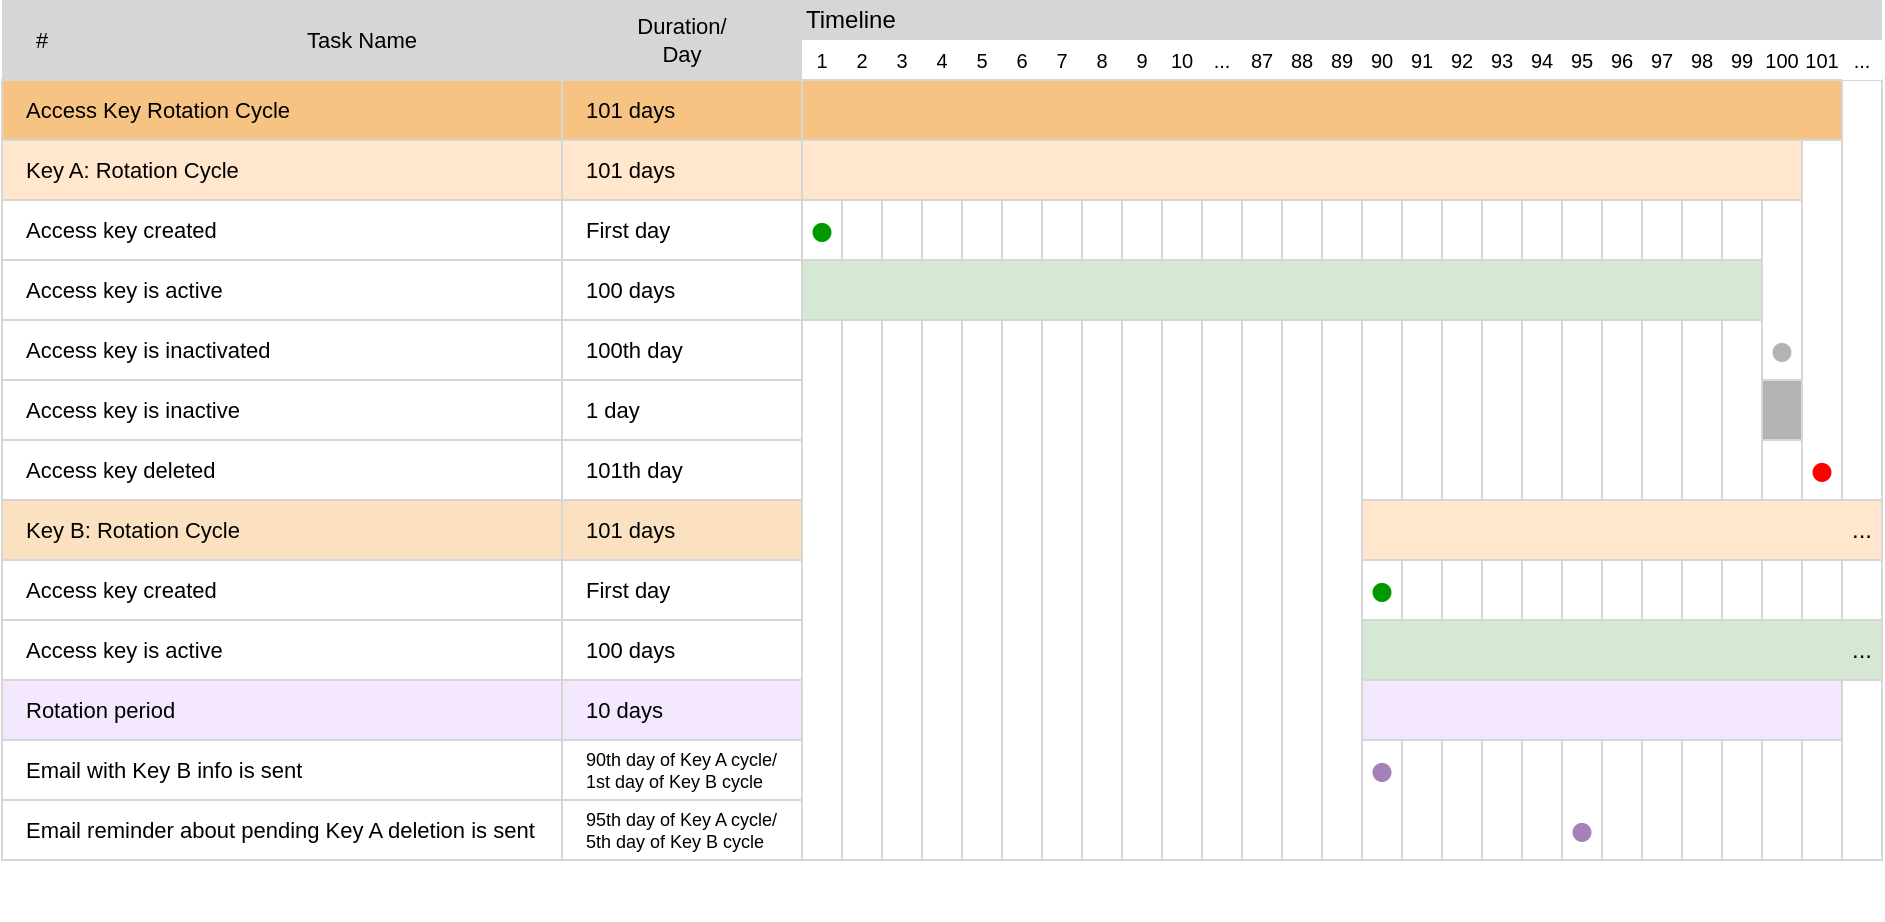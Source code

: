 <mxfile version="20.2.8" type="github">
  <diagram id="rWyBkWQSV_APgK2U7mX-" name="Page-1">
    <mxGraphModel dx="1123" dy="596" grid="1" gridSize="10" guides="1" tooltips="1" connect="0" arrows="0" fold="1" page="1" pageScale="1" pageWidth="3600" pageHeight="2400" math="0" shadow="0">
      <root>
        <mxCell id="0" />
        <mxCell id="1" parent="0" />
        <mxCell id="HTxTwTqboUQHKQJmIyJy-178" value="&lt;span style=&quot;color: rgba(0, 0, 0, 0); font-family: monospace; font-size: 0px; text-align: start;&quot;&gt;ct&lt;/span&gt;" style="rounded=0;whiteSpace=wrap;html=1;strokeColor=#D6D6D6;fillColor=#FFFFFF;container=0;" vertex="1" parent="1">
          <mxGeometry x="1340" y="90" width="20" height="390" as="geometry" />
        </mxCell>
        <mxCell id="HTxTwTqboUQHKQJmIyJy-11" value="Timeline" style="rounded=0;whiteSpace=wrap;html=1;strokeColor=none;fillColor=#D6D6D6;align=left;" vertex="1" parent="1">
          <mxGeometry x="840" y="50" width="540" height="20" as="geometry" />
        </mxCell>
        <mxCell id="HTxTwTqboUQHKQJmIyJy-1" value="&lt;span style=&quot;font-size: 11px;&quot;&gt;Access Key Rotation Cycle&lt;/span&gt;" style="rounded=0;whiteSpace=wrap;html=1;strokeColor=#D6D6D6;fillColor=#f7c382;align=left;spacingLeft=10;fontSize=11;" vertex="1" parent="1">
          <mxGeometry x="440" y="90" width="280" height="30" as="geometry" />
        </mxCell>
        <mxCell id="HTxTwTqboUQHKQJmIyJy-52" value="#" style="rounded=0;whiteSpace=wrap;html=1;strokeColor=none;fillColor=#D6D6D6;align=center;fontSize=11;" vertex="1" parent="1">
          <mxGeometry x="440" y="50" width="40" height="40" as="geometry" />
        </mxCell>
        <mxCell id="HTxTwTqboUQHKQJmIyJy-53" value="&lt;span style=&quot;font-size: 11px;&quot;&gt;Task Name&lt;/span&gt;" style="rounded=0;whiteSpace=wrap;html=1;strokeColor=none;fillColor=#D6D6D6;align=center;fontSize=11;" vertex="1" parent="1">
          <mxGeometry x="480" y="50" width="280" height="40" as="geometry" />
        </mxCell>
        <mxCell id="HTxTwTqboUQHKQJmIyJy-179" value="101" style="whiteSpace=wrap;html=1;aspect=fixed;strokeColor=none;strokeWidth=1;fillColor=#ffffff;fontColor=#000000;align=center;fontSize=10;" vertex="1" parent="1">
          <mxGeometry x="1340" y="70" width="20" height="20" as="geometry" />
        </mxCell>
        <mxCell id="HTxTwTqboUQHKQJmIyJy-145" value="" style="group;fillColor=#ffffff;align=center;fontColor=#000000;strokeColor=none;fontSize=10;" vertex="1" connectable="0" parent="1">
          <mxGeometry x="1040" y="70" width="100" height="20" as="geometry" />
        </mxCell>
        <mxCell id="HTxTwTqboUQHKQJmIyJy-146" value="..." style="whiteSpace=wrap;html=1;aspect=fixed;strokeColor=none;strokeWidth=1;fillColor=#ffffff;fontColor=#000000;align=center;fontSize=10;" vertex="1" parent="1">
          <mxGeometry x="1040" y="70" width="20" height="20" as="geometry" />
        </mxCell>
        <mxCell id="HTxTwTqboUQHKQJmIyJy-147" value="87" style="whiteSpace=wrap;html=1;aspect=fixed;strokeColor=none;strokeWidth=1;fillColor=#ffffff;fontColor=#000000;align=center;fontSize=10;" vertex="1" parent="1">
          <mxGeometry x="1060" y="70" width="20" height="20" as="geometry" />
        </mxCell>
        <mxCell id="HTxTwTqboUQHKQJmIyJy-148" value="89" style="whiteSpace=wrap;html=1;aspect=fixed;strokeColor=none;strokeWidth=1;fillColor=#ffffff;fontColor=#000000;align=center;fontSize=10;" vertex="1" parent="1">
          <mxGeometry x="1100" y="70" width="20" height="20" as="geometry" />
        </mxCell>
        <mxCell id="HTxTwTqboUQHKQJmIyJy-149" value="88" style="whiteSpace=wrap;html=1;aspect=fixed;strokeColor=none;strokeWidth=1;fillColor=#ffffff;fontColor=#000000;align=center;fontSize=10;" vertex="1" parent="1">
          <mxGeometry x="1080" y="70" width="20" height="20" as="geometry" />
        </mxCell>
        <mxCell id="HTxTwTqboUQHKQJmIyJy-150" value="90" style="whiteSpace=wrap;html=1;aspect=fixed;strokeColor=none;strokeWidth=1;fillColor=#ffffff;fontColor=#000000;align=center;fontSize=10;" vertex="1" parent="1">
          <mxGeometry x="1120" y="70" width="20" height="20" as="geometry" />
        </mxCell>
        <mxCell id="HTxTwTqboUQHKQJmIyJy-140" value="" style="rounded=0;whiteSpace=wrap;html=1;strokeColor=#D6D6D6;fillColor=#FFFFFF;container=0;" vertex="1" parent="1">
          <mxGeometry x="1080" y="90" width="20" height="390" as="geometry" />
        </mxCell>
        <mxCell id="HTxTwTqboUQHKQJmIyJy-141" value="" style="rounded=0;whiteSpace=wrap;html=1;strokeColor=#D6D6D6;fillColor=#FFFFFF;container=0;" vertex="1" parent="1">
          <mxGeometry x="1100" y="90" width="20" height="390" as="geometry" />
        </mxCell>
        <mxCell id="HTxTwTqboUQHKQJmIyJy-142" value="" style="rounded=0;whiteSpace=wrap;html=1;strokeColor=#D6D6D6;fillColor=#FFFFFF;container=0;" vertex="1" parent="1">
          <mxGeometry x="1120" y="90" width="20" height="390" as="geometry" />
        </mxCell>
        <mxCell id="HTxTwTqboUQHKQJmIyJy-143" value="" style="rounded=0;whiteSpace=wrap;html=1;strokeColor=#D6D6D6;fillColor=#FFFFFF;container=0;" vertex="1" parent="1">
          <mxGeometry x="1040" y="90" width="20" height="390" as="geometry" />
        </mxCell>
        <mxCell id="HTxTwTqboUQHKQJmIyJy-144" value="" style="rounded=0;whiteSpace=wrap;html=1;strokeColor=#D6D6D6;fillColor=#FFFFFF;container=0;" vertex="1" parent="1">
          <mxGeometry x="1060" y="90" width="20" height="390" as="geometry" />
        </mxCell>
        <mxCell id="HTxTwTqboUQHKQJmIyJy-158" value="" style="group;fillColor=#ffffff;align=center;fontColor=#000000;strokeColor=none;fontSize=10;" vertex="1" connectable="0" parent="1">
          <mxGeometry x="1140" y="70" width="100" height="20" as="geometry" />
        </mxCell>
        <mxCell id="HTxTwTqboUQHKQJmIyJy-159" value="91" style="whiteSpace=wrap;html=1;aspect=fixed;strokeColor=none;strokeWidth=1;fillColor=#ffffff;fontColor=#000000;align=center;fontSize=10;" vertex="1" parent="1">
          <mxGeometry x="1140" y="70" width="20" height="20" as="geometry" />
        </mxCell>
        <mxCell id="HTxTwTqboUQHKQJmIyJy-160" value="92" style="whiteSpace=wrap;html=1;aspect=fixed;strokeColor=none;strokeWidth=1;fillColor=#ffffff;fontColor=#000000;align=center;fontSize=10;" vertex="1" parent="1">
          <mxGeometry x="1160" y="70" width="20" height="20" as="geometry" />
        </mxCell>
        <mxCell id="HTxTwTqboUQHKQJmIyJy-161" value="94" style="whiteSpace=wrap;html=1;aspect=fixed;strokeColor=none;strokeWidth=1;fillColor=#ffffff;fontColor=#000000;align=center;fontSize=10;" vertex="1" parent="1">
          <mxGeometry x="1200" y="70" width="20" height="20" as="geometry" />
        </mxCell>
        <mxCell id="HTxTwTqboUQHKQJmIyJy-162" value="93" style="whiteSpace=wrap;html=1;aspect=fixed;strokeColor=none;strokeWidth=1;fillColor=#ffffff;fontColor=#000000;align=center;fontSize=10;" vertex="1" parent="1">
          <mxGeometry x="1180" y="70" width="20" height="20" as="geometry" />
        </mxCell>
        <mxCell id="HTxTwTqboUQHKQJmIyJy-163" value="95" style="whiteSpace=wrap;html=1;aspect=fixed;strokeColor=none;strokeWidth=1;fillColor=#ffffff;fontColor=#000000;align=center;fontSize=10;" vertex="1" parent="1">
          <mxGeometry x="1220" y="70" width="20" height="20" as="geometry" />
        </mxCell>
        <mxCell id="HTxTwTqboUQHKQJmIyJy-153" value="" style="rounded=0;whiteSpace=wrap;html=1;strokeColor=#D6D6D6;fillColor=#FFFFFF;container=0;" vertex="1" parent="1">
          <mxGeometry x="1180" y="90" width="20" height="390" as="geometry" />
        </mxCell>
        <mxCell id="HTxTwTqboUQHKQJmIyJy-154" value="" style="rounded=0;whiteSpace=wrap;html=1;strokeColor=#D6D6D6;fillColor=#FFFFFF;container=0;" vertex="1" parent="1">
          <mxGeometry x="1200" y="90" width="20" height="390" as="geometry" />
        </mxCell>
        <mxCell id="HTxTwTqboUQHKQJmIyJy-155" value="" style="rounded=0;whiteSpace=wrap;html=1;strokeColor=#D6D6D6;fillColor=#FFFFFF;container=0;" vertex="1" parent="1">
          <mxGeometry x="1220" y="90" width="20" height="390" as="geometry" />
        </mxCell>
        <mxCell id="HTxTwTqboUQHKQJmIyJy-156" value="" style="rounded=0;whiteSpace=wrap;html=1;strokeColor=#D6D6D6;fillColor=#FFFFFF;container=0;" vertex="1" parent="1">
          <mxGeometry x="1140" y="90" width="20" height="390" as="geometry" />
        </mxCell>
        <mxCell id="HTxTwTqboUQHKQJmIyJy-157" value="" style="rounded=0;whiteSpace=wrap;html=1;strokeColor=#D6D6D6;fillColor=#FFFFFF;container=0;" vertex="1" parent="1">
          <mxGeometry x="1160" y="90" width="20" height="390" as="geometry" />
        </mxCell>
        <mxCell id="HTxTwTqboUQHKQJmIyJy-172" value="" style="group;fillColor=#ffffff;align=center;fontColor=#000000;strokeColor=none;fontSize=10;" vertex="1" connectable="0" parent="1">
          <mxGeometry x="1240" y="70" width="100" height="20" as="geometry" />
        </mxCell>
        <mxCell id="HTxTwTqboUQHKQJmIyJy-173" value="96" style="whiteSpace=wrap;html=1;aspect=fixed;strokeColor=none;strokeWidth=1;fillColor=#ffffff;fontColor=#000000;align=center;fontSize=10;" vertex="1" parent="1">
          <mxGeometry x="1240" y="70" width="20" height="20" as="geometry" />
        </mxCell>
        <mxCell id="HTxTwTqboUQHKQJmIyJy-174" value="97" style="whiteSpace=wrap;html=1;aspect=fixed;strokeColor=none;strokeWidth=1;fillColor=#ffffff;fontColor=#000000;align=center;fontSize=10;" vertex="1" parent="1">
          <mxGeometry x="1260" y="70" width="20" height="20" as="geometry" />
        </mxCell>
        <mxCell id="HTxTwTqboUQHKQJmIyJy-175" value="99" style="whiteSpace=wrap;html=1;aspect=fixed;strokeColor=none;strokeWidth=1;fillColor=#ffffff;fontColor=#000000;align=center;fontSize=10;" vertex="1" parent="1">
          <mxGeometry x="1300" y="70" width="20" height="20" as="geometry" />
        </mxCell>
        <mxCell id="HTxTwTqboUQHKQJmIyJy-176" value="98" style="whiteSpace=wrap;html=1;aspect=fixed;strokeColor=none;strokeWidth=1;fillColor=#ffffff;fontColor=#000000;align=center;fontSize=10;" vertex="1" parent="1">
          <mxGeometry x="1280" y="70" width="20" height="20" as="geometry" />
        </mxCell>
        <mxCell id="HTxTwTqboUQHKQJmIyJy-177" value="100" style="whiteSpace=wrap;html=1;aspect=fixed;strokeColor=none;strokeWidth=1;fillColor=#ffffff;fontColor=#000000;align=center;fontSize=10;" vertex="1" parent="1">
          <mxGeometry x="1320" y="70" width="20" height="20" as="geometry" />
        </mxCell>
        <mxCell id="HTxTwTqboUQHKQJmIyJy-170" value="" style="rounded=0;whiteSpace=wrap;html=1;strokeColor=#D6D6D6;fillColor=#FFFFFF;container=0;" vertex="1" parent="1">
          <mxGeometry x="1240" y="90" width="20" height="390" as="geometry" />
        </mxCell>
        <mxCell id="HTxTwTqboUQHKQJmIyJy-167" value="" style="rounded=0;whiteSpace=wrap;html=1;strokeColor=#D6D6D6;fillColor=#FFFFFF;container=0;" vertex="1" parent="1">
          <mxGeometry x="1280" y="90" width="20" height="390" as="geometry" />
        </mxCell>
        <mxCell id="HTxTwTqboUQHKQJmIyJy-168" value="" style="rounded=0;whiteSpace=wrap;html=1;strokeColor=#D6D6D6;fillColor=#FFFFFF;container=0;" vertex="1" parent="1">
          <mxGeometry x="1300" y="90" width="20" height="390" as="geometry" />
        </mxCell>
        <mxCell id="HTxTwTqboUQHKQJmIyJy-169" value="&lt;span style=&quot;color: rgba(0, 0, 0, 0); font-family: monospace; font-size: 0px; text-align: start;&quot;&gt;%3CmxGraphModel%3E%3Croot%3E%3CmxCell%20id%3D%220%22%2F%3E%3CmxCell%20id%3D%221%22%20parent%3D%220%22%2F%3E%3CmxCell%20id%3D%222%22%20value%3D%22%22%20style%3D%22group%22%20vertex%3D%221%22%20connectable%3D%220%22%20parent%3D%221%22%3E%3CmxGeometry%20x%3D%221300%22%20y%3D%2270%22%20width%3D%22100%22%20height%3D%22470%22%20as%3D%22geometry%22%2F%3E%3C%2FmxCell%3E%3CmxCell%20id%3D%223%22%20value%3D%22%22%20style%3D%22group%22%20vertex%3D%221%22%20connectable%3D%220%22%20parent%3D%222%22%3E%3CmxGeometry%20y%3D%2220%22%20width%3D%22100%22%20height%3D%22450%22%20as%3D%22geometry%22%2F%3E%3C%2FmxCell%3E%3CmxCell%20id%3D%224%22%20value%3D%22%22%20style%3D%22rounded%3D0%3BwhiteSpace%3Dwrap%3Bhtml%3D1%3BstrokeColor%3D%23D6D6D6%3BfillColor%3D%23FFFFFF%3B%22%20vertex%3D%221%22%20parent%3D%223%22%3E%3CmxGeometry%20x%3D%2240%22%20width%3D%2220%22%20height%3D%22450%22%20as%3D%22geometry%22%2F%3E%3C%2FmxCell%3E%3CmxCell%20id%3D%225%22%20value%3D%22%22%20style%3D%22rounded%3D0%3BwhiteSpace%3Dwrap%3Bhtml%3D1%3BstrokeColor%3D%23D6D6D6%3BfillColor%3D%23FFFFFF%3B%22%20vertex%3D%221%22%20parent%3D%223%22%3E%3CmxGeometry%20x%3D%2260%22%20width%3D%2220%22%20height%3D%22450%22%20as%3D%22geometry%22%2F%3E%3C%2FmxCell%3E%3CmxCell%20id%3D%226%22%20value%3D%22%22%20style%3D%22rounded%3D0%3BwhiteSpace%3Dwrap%3Bhtml%3D1%3BstrokeColor%3D%23D6D6D6%3BfillColor%3D%23FFFFFF%3B%22%20vertex%3D%221%22%20parent%3D%223%22%3E%3CmxGeometry%20x%3D%2280%22%20width%3D%2220%22%20height%3D%22450%22%20as%3D%22geometry%22%2F%3E%3C%2FmxCell%3E%3CmxCell%20id%3D%227%22%20value%3D%22%22%20style%3D%22rounded%3D0%3BwhiteSpace%3Dwrap%3Bhtml%3D1%3BstrokeColor%3D%23D6D6D6%3BfillColor%3D%23FFFFFF%3B%22%20vertex%3D%221%22%20parent%3D%223%22%3E%3CmxGeometry%20width%3D%2220%22%20height%3D%22450%22%20as%3D%22geometry%22%2F%3E%3C%2FmxCell%3E%3CmxCell%20id%3D%228%22%20value%3D%22%22%20style%3D%22rounded%3D0%3BwhiteSpace%3Dwrap%3Bhtml%3D1%3BstrokeColor%3D%23D6D6D6%3BfillColor%3D%23FFFFFF%3B%22%20vertex%3D%221%22%20parent%3D%223%22%3E%3CmxGeometry%20x%3D%2220%22%20width%3D%2220%22%20height%3D%22450%22%20as%3D%22geometry%22%2F%3E%3C%2FmxCell%3E%3CmxCell%20id%3D%229%22%20value%3D%22%22%20style%3D%22group%3BfillColor%3D%23ffffff%3Balign%3Dcenter%3BfontColor%3D%23000000%3BstrokeColor%3Dnone%3B%22%20vertex%3D%221%22%20connectable%3D%220%22%20parent%3D%222%22%3E%3CmxGeometry%20width%3D%22100%22%20height%3D%2220%22%20as%3D%22geometry%22%2F%3E%3C%2FmxCell%3E%3CmxCell%20id%3D%2210%22%20value%3D%2216%22%20style%3D%22whiteSpace%3Dwrap%3Bhtml%3D1%3Baspect%3Dfixed%3BstrokeColor%3Dnone%3BstrokeWidth%3D1%3BfillColor%3D%23ffffff%3BfontColor%3D%23000000%3Balign%3Dcenter%3B%22%20vertex%3D%221%22%20parent%3D%222%22%3E%3CmxGeometry%20width%3D%2220%22%20height%3D%2220%22%20as%3D%22geometry%22%2F%3E%3C%2FmxCell%3E%3CmxCell%20id%3D%2211%22%20value%3D%2217%22%20style%3D%22whiteSpace%3Dwrap%3Bhtml%3D1%3Baspect%3Dfixed%3BstrokeColor%3Dnone%3BstrokeWidth%3D1%3BfillColor%3D%23ffffff%3BfontColor%3D%23000000%3Balign%3Dcenter%3B%22%20vertex%3D%221%22%20parent%3D%222%22%3E%3CmxGeometry%20x%3D%2220%22%20width%3D%2220%22%20height%3D%2220%22%20as%3D%22geometry%22%2F%3E%3C%2FmxCell%3E%3CmxCell%20id%3D%2212%22%20value%3D%2219%22%20style%3D%22whiteSpace%3Dwrap%3Bhtml%3D1%3Baspect%3Dfixed%3BstrokeColor%3Dnone%3BstrokeWidth%3D1%3BfillColor%3D%23ffffff%3BfontColor%3D%23000000%3Balign%3Dcenter%3B%22%20vertex%3D%221%22%20parent%3D%222%22%3E%3CmxGeometry%20x%3D%2260%22%20width%3D%2220%22%20height%3D%2220%22%20as%3D%22geometry%22%2F%3E%3C%2FmxCell%3E%3CmxCell%20id%3D%2213%22%20value%3D%2218%22%20style%3D%22whiteSpace%3Dwrap%3Bhtml%3D1%3Baspect%3Dfixed%3BstrokeColor%3Dnone%3BstrokeWidth%3D1%3BfillColor%3D%23ffffff%3BfontColor%3D%23000000%3Balign%3Dcenter%3B%22%20vertex%3D%221%22%20parent%3D%222%22%3E%3CmxGeometry%20x%3D%2240%22%20width%3D%2220%22%20height%3D%2220%22%20as%3D%22geometry%22%2F%3E%3C%2FmxCell%3E%3CmxCell%20id%3D%2214%22%20value%3D%2220%22%20style%3D%22whiteSpace%3Dwrap%3Bhtml%3D1%3Baspect%3Dfixed%3BstrokeColor%3Dnone%3BstrokeWidth%3D1%3BfillColor%3D%23ffffff%3BfontColor%3D%23000000%3Balign%3Dcenter%3B%22%20vertex%3D%221%22%20parent%3D%222%22%3E%3CmxGeometry%20x%3D%2280%22%20width%3D%2220%22%20height%3D%2220%22%20as%3D%22geometry%22%2F%3E%3C%2FmxCell%3E%3C%2Froot%3E%3C%2FmxGraphModel%3E&lt;/span&gt;" style="rounded=0;whiteSpace=wrap;html=1;strokeColor=#D6D6D6;fillColor=#FFFFFF;container=0;" vertex="1" parent="1">
          <mxGeometry x="1320" y="90" width="20" height="390" as="geometry" />
        </mxCell>
        <mxCell id="HTxTwTqboUQHKQJmIyJy-171" value="" style="rounded=0;whiteSpace=wrap;html=1;strokeColor=#D6D6D6;fillColor=#FFFFFF;container=0;" vertex="1" parent="1">
          <mxGeometry x="1260" y="90" width="20" height="390" as="geometry" />
        </mxCell>
        <mxCell id="HTxTwTqboUQHKQJmIyJy-132" value="" style="group;fillColor=#ffffff;align=center;fontColor=#000000;strokeColor=none;fontSize=10;" vertex="1" connectable="0" parent="1">
          <mxGeometry x="940" y="70" width="100" height="20" as="geometry" />
        </mxCell>
        <mxCell id="HTxTwTqboUQHKQJmIyJy-133" value="6" style="whiteSpace=wrap;html=1;aspect=fixed;strokeColor=none;strokeWidth=1;fillColor=#ffffff;fontColor=#000000;align=center;fontSize=10;" vertex="1" parent="1">
          <mxGeometry x="940" y="70" width="20" height="20" as="geometry" />
        </mxCell>
        <mxCell id="HTxTwTqboUQHKQJmIyJy-134" value="7" style="whiteSpace=wrap;html=1;aspect=fixed;strokeColor=none;strokeWidth=1;fillColor=#ffffff;fontColor=#000000;align=center;fontSize=10;" vertex="1" parent="1">
          <mxGeometry x="960" y="70" width="20" height="20" as="geometry" />
        </mxCell>
        <mxCell id="HTxTwTqboUQHKQJmIyJy-135" value="9" style="whiteSpace=wrap;html=1;aspect=fixed;strokeColor=none;strokeWidth=1;fillColor=#ffffff;fontColor=#000000;align=center;fontSize=10;" vertex="1" parent="1">
          <mxGeometry x="1000" y="70" width="20" height="20" as="geometry" />
        </mxCell>
        <mxCell id="HTxTwTqboUQHKQJmIyJy-136" value="8" style="whiteSpace=wrap;html=1;aspect=fixed;strokeColor=none;strokeWidth=1;fillColor=#ffffff;fontColor=#000000;align=center;fontSize=10;" vertex="1" parent="1">
          <mxGeometry x="980" y="70" width="20" height="20" as="geometry" />
        </mxCell>
        <mxCell id="HTxTwTqboUQHKQJmIyJy-137" value="10" style="whiteSpace=wrap;html=1;aspect=fixed;strokeColor=none;strokeWidth=1;fillColor=#ffffff;fontColor=#000000;align=center;fontSize=10;" vertex="1" parent="1">
          <mxGeometry x="1020" y="70" width="20" height="20" as="geometry" />
        </mxCell>
        <mxCell id="HTxTwTqboUQHKQJmIyJy-127" value="" style="rounded=0;whiteSpace=wrap;html=1;strokeColor=#D6D6D6;fillColor=#FFFFFF;container=0;" vertex="1" parent="1">
          <mxGeometry x="980" y="90" width="20" height="390" as="geometry" />
        </mxCell>
        <mxCell id="HTxTwTqboUQHKQJmIyJy-128" value="" style="rounded=0;whiteSpace=wrap;html=1;strokeColor=#D6D6D6;fillColor=#FFFFFF;container=0;" vertex="1" parent="1">
          <mxGeometry x="1000" y="90" width="20" height="390" as="geometry" />
        </mxCell>
        <mxCell id="HTxTwTqboUQHKQJmIyJy-129" value="" style="rounded=0;whiteSpace=wrap;html=1;strokeColor=#D6D6D6;fillColor=#FFFFFF;container=0;" vertex="1" parent="1">
          <mxGeometry x="1020" y="90" width="20" height="390" as="geometry" />
        </mxCell>
        <mxCell id="HTxTwTqboUQHKQJmIyJy-130" value="" style="rounded=0;whiteSpace=wrap;html=1;strokeColor=#D6D6D6;fillColor=#FFFFFF;container=0;" vertex="1" parent="1">
          <mxGeometry x="940" y="90" width="20" height="390" as="geometry" />
        </mxCell>
        <mxCell id="HTxTwTqboUQHKQJmIyJy-131" value="" style="rounded=0;whiteSpace=wrap;html=1;strokeColor=#D6D6D6;fillColor=#FFFFFF;container=0;" vertex="1" parent="1">
          <mxGeometry x="960" y="90" width="20" height="390" as="geometry" />
        </mxCell>
        <mxCell id="HTxTwTqboUQHKQJmIyJy-117" value="" style="group;fillColor=#ffffff;align=center;fontColor=#000000;strokeColor=none;fontSize=10;" vertex="1" connectable="0" parent="1">
          <mxGeometry x="840" y="70" width="100" height="20" as="geometry" />
        </mxCell>
        <mxCell id="HTxTwTqboUQHKQJmIyJy-120" value="4" style="whiteSpace=wrap;html=1;aspect=fixed;strokeColor=none;strokeWidth=1;fillColor=#ffffff;fontColor=#000000;align=center;fontSize=10;" vertex="1" parent="1">
          <mxGeometry x="900" y="70" width="20" height="20" as="geometry" />
        </mxCell>
        <mxCell id="HTxTwTqboUQHKQJmIyJy-121" value="3" style="whiteSpace=wrap;html=1;aspect=fixed;strokeColor=none;strokeWidth=1;fillColor=#ffffff;fontColor=#000000;align=center;fontSize=10;" vertex="1" parent="1">
          <mxGeometry x="880" y="70" width="20" height="20" as="geometry" />
        </mxCell>
        <mxCell id="HTxTwTqboUQHKQJmIyJy-122" value="5" style="whiteSpace=wrap;html=1;aspect=fixed;strokeColor=none;strokeWidth=1;fillColor=#ffffff;fontColor=#000000;align=center;fontSize=10;" vertex="1" parent="1">
          <mxGeometry x="920" y="70" width="20" height="20" as="geometry" />
        </mxCell>
        <mxCell id="HTxTwTqboUQHKQJmIyJy-115" value="" style="rounded=0;whiteSpace=wrap;html=1;strokeColor=#D6D6D6;fillColor=#FFFFFF;container=0;" vertex="1" parent="1">
          <mxGeometry x="840" y="90" width="20" height="390" as="geometry" />
        </mxCell>
        <mxCell id="HTxTwTqboUQHKQJmIyJy-112" value="" style="rounded=0;whiteSpace=wrap;html=1;strokeColor=#D6D6D6;fillColor=#FFFFFF;container=0;" vertex="1" parent="1">
          <mxGeometry x="880" y="90" width="20" height="390" as="geometry" />
        </mxCell>
        <mxCell id="HTxTwTqboUQHKQJmIyJy-113" value="" style="rounded=0;whiteSpace=wrap;html=1;strokeColor=#D6D6D6;fillColor=#FFFFFF;container=0;" vertex="1" parent="1">
          <mxGeometry x="900" y="90" width="20" height="390" as="geometry" />
        </mxCell>
        <mxCell id="HTxTwTqboUQHKQJmIyJy-114" value="" style="rounded=0;whiteSpace=wrap;html=1;strokeColor=#D6D6D6;fillColor=#FFFFFF;container=0;" vertex="1" parent="1">
          <mxGeometry x="920" y="90" width="20" height="390" as="geometry" />
        </mxCell>
        <mxCell id="HTxTwTqboUQHKQJmIyJy-116" value="" style="rounded=0;whiteSpace=wrap;html=1;strokeColor=#D6D6D6;fillColor=#FFFFFF;container=0;" vertex="1" parent="1">
          <mxGeometry x="860" y="90" width="20" height="390" as="geometry" />
        </mxCell>
        <mxCell id="HTxTwTqboUQHKQJmIyJy-180" value="" style="rounded=0;whiteSpace=wrap;html=1;fontFamily=Helvetica;fontSize=12;fontColor=#000000;align=left;strokeColor=#D6D6D6;fillColor=#f7c382;container=0;" vertex="1" parent="1">
          <mxGeometry x="840" y="90" width="520" height="30" as="geometry" />
        </mxCell>
        <mxCell id="HTxTwTqboUQHKQJmIyJy-182" value="" style="rounded=0;whiteSpace=wrap;html=1;fontFamily=Helvetica;fontSize=12;fontColor=#000000;align=left;strokeColor=#D6D6D6;fillColor=#D5E8D4;container=0;" vertex="1" parent="1">
          <mxGeometry x="840" y="180" width="480" height="30" as="geometry" />
        </mxCell>
        <mxCell id="HTxTwTqboUQHKQJmIyJy-183" value="" style="rounded=0;whiteSpace=wrap;html=1;fontFamily=Helvetica;fontSize=12;fontColor=#000000;align=left;strokeColor=#D6D6D6;fillColor=#B3B3B3;container=0;" vertex="1" parent="1">
          <mxGeometry x="1320" y="240" width="20" height="30" as="geometry" />
        </mxCell>
        <mxCell id="HTxTwTqboUQHKQJmIyJy-184" value="" style="rounded=0;whiteSpace=wrap;html=1;fontFamily=Helvetica;fontSize=12;fontColor=#000000;align=left;strokeColor=#D6D6D6;fillColor=#FFE6CC;container=0;" vertex="1" parent="1">
          <mxGeometry x="840" y="120" width="500" height="30" as="geometry" />
        </mxCell>
        <mxCell id="HTxTwTqboUQHKQJmIyJy-186" value="&lt;span style=&quot;color: rgba(0, 0, 0, 0); font-family: monospace; font-size: 0px; text-align: start;&quot;&gt;ct&lt;/span&gt;" style="rounded=0;whiteSpace=wrap;html=1;strokeColor=#D6D6D6;fillColor=#FFFFFF;container=0;" vertex="1" parent="1">
          <mxGeometry x="1360" y="90" width="20" height="390" as="geometry" />
        </mxCell>
        <mxCell id="HTxTwTqboUQHKQJmIyJy-187" value="..." style="whiteSpace=wrap;html=1;aspect=fixed;strokeColor=none;strokeWidth=1;fillColor=#ffffff;fontColor=#000000;align=center;fontSize=10;" vertex="1" parent="1">
          <mxGeometry x="1360" y="70" width="20" height="20" as="geometry" />
        </mxCell>
        <mxCell id="HTxTwTqboUQHKQJmIyJy-188" value="&lt;font style=&quot;font-size: 35px;&quot;&gt;•&lt;/font&gt;" style="rounded=0;whiteSpace=wrap;html=1;fontFamily=Helvetica;fontSize=12;fontColor=#FF0000;align=center;strokeColor=none;fillColor=none;container=0;" vertex="1" parent="1">
          <mxGeometry x="1340" y="270" width="20" height="30" as="geometry" />
        </mxCell>
        <mxCell id="HTxTwTqboUQHKQJmIyJy-209" value="&lt;font style=&quot;font-size: 35px;&quot;&gt;•&lt;/font&gt;" style="rounded=0;whiteSpace=wrap;html=1;fontFamily=Helvetica;fontSize=12;fontColor=#009900;align=center;strokeColor=none;fillColor=none;container=0;" vertex="1" parent="1">
          <mxGeometry x="1120" y="330" width="20" height="30" as="geometry" />
        </mxCell>
        <mxCell id="HTxTwTqboUQHKQJmIyJy-210" value="" style="rounded=0;whiteSpace=wrap;html=1;fontFamily=Helvetica;fontSize=12;fontColor=#000000;align=left;strokeColor=#D6D6D6;fillColor=#FFE6CC;container=0;" vertex="1" parent="1">
          <mxGeometry x="1120" y="300" width="260" height="30" as="geometry" />
        </mxCell>
        <mxCell id="HTxTwTqboUQHKQJmIyJy-216" value="&lt;font style=&quot;font-size: 35px;&quot;&gt;•&lt;/font&gt;" style="rounded=0;whiteSpace=wrap;html=1;fontFamily=Helvetica;fontSize=12;fontColor=#B3B3B3;align=center;strokeColor=none;fillColor=none;container=0;" vertex="1" parent="1">
          <mxGeometry x="1320" y="210" width="20" height="30" as="geometry" />
        </mxCell>
        <mxCell id="HTxTwTqboUQHKQJmIyJy-217" value="" style="rounded=0;whiteSpace=wrap;html=1;fontFamily=Helvetica;fontSize=12;fontColor=#000000;align=left;strokeColor=#D6D6D6;fillColor=#D5E8D4;container=0;" vertex="1" parent="1">
          <mxGeometry x="1120" y="360" width="260" height="30" as="geometry" />
        </mxCell>
        <mxCell id="HTxTwTqboUQHKQJmIyJy-218" value="..." style="rounded=0;whiteSpace=wrap;html=1;fontFamily=Helvetica;fontSize=12;fontColor=#000000;align=center;strokeColor=none;fillColor=none;container=0;" vertex="1" parent="1">
          <mxGeometry x="1360" y="300" width="20" height="30" as="geometry" />
        </mxCell>
        <mxCell id="HTxTwTqboUQHKQJmIyJy-219" value="..." style="rounded=0;whiteSpace=wrap;html=1;fontFamily=Helvetica;fontSize=12;fontColor=#000000;align=center;strokeColor=none;fillColor=none;container=0;" vertex="1" parent="1">
          <mxGeometry x="1360" y="360" width="20" height="30" as="geometry" />
        </mxCell>
        <mxCell id="HTxTwTqboUQHKQJmIyJy-220" value="" style="rounded=0;whiteSpace=wrap;html=1;fontFamily=Helvetica;fontSize=12;fontColor=#000000;align=left;strokeColor=#D6D6D6;fillColor=#F4E8FF;container=0;" vertex="1" parent="1">
          <mxGeometry x="1120" y="390" width="240" height="30" as="geometry" />
        </mxCell>
        <mxCell id="HTxTwTqboUQHKQJmIyJy-221" value="" style="group" vertex="1" connectable="0" parent="1">
          <mxGeometry x="440" y="120" width="400" height="390" as="geometry" />
        </mxCell>
        <mxCell id="HTxTwTqboUQHKQJmIyJy-2" value="Key A: Rotation Cycle" style="rounded=0;whiteSpace=wrap;html=1;strokeColor=#D6D6D6;fillColor=#FFE6CC;align=left;spacingLeft=10;fontSize=11;" vertex="1" parent="HTxTwTqboUQHKQJmIyJy-221">
          <mxGeometry width="320" height="30" as="geometry" />
        </mxCell>
        <mxCell id="HTxTwTqboUQHKQJmIyJy-3" value="&lt;span style=&quot;font-size: 11px;&quot;&gt;Access key created&lt;/span&gt;" style="rounded=0;whiteSpace=wrap;html=1;strokeColor=#D6D6D6;fillColor=#FFFFFF;align=left;spacingLeft=10;fontSize=11;" vertex="1" parent="HTxTwTqboUQHKQJmIyJy-221">
          <mxGeometry y="30" width="320" height="30" as="geometry" />
        </mxCell>
        <mxCell id="HTxTwTqboUQHKQJmIyJy-4" value="Access key is inactive" style="rounded=0;whiteSpace=wrap;html=1;strokeColor=#D6D6D6;fillColor=#FFFFFF;align=left;spacingLeft=10;fontSize=11;" vertex="1" parent="HTxTwTqboUQHKQJmIyJy-221">
          <mxGeometry y="120" width="320" height="30" as="geometry" />
        </mxCell>
        <mxCell id="HTxTwTqboUQHKQJmIyJy-7" value="&lt;span style=&quot;font-size: 11px;&quot;&gt;Key B: Rotation Cycle&lt;/span&gt;" style="rounded=0;whiteSpace=wrap;html=1;strokeColor=#D6D6D6;fillColor=#FBE1C0;align=left;spacingLeft=10;fontSize=11;" vertex="1" parent="HTxTwTqboUQHKQJmIyJy-221">
          <mxGeometry y="180" width="320" height="30" as="geometry" />
        </mxCell>
        <mxCell id="HTxTwTqboUQHKQJmIyJy-8" value="&lt;span style=&quot;font-size: 11px;&quot;&gt;Access key created&lt;/span&gt;" style="rounded=0;whiteSpace=wrap;html=1;strokeColor=#D6D6D6;fillColor=#FFFFFF;align=left;spacingLeft=10;fontSize=11;" vertex="1" parent="HTxTwTqboUQHKQJmIyJy-221">
          <mxGeometry y="210" width="320" height="30" as="geometry" />
        </mxCell>
        <mxCell id="HTxTwTqboUQHKQJmIyJy-9" value="&lt;span style=&quot;font-size: 11px;&quot;&gt;Access key is active&lt;/span&gt;" style="rounded=0;whiteSpace=wrap;html=1;strokeColor=#D6D6D6;fillColor=#FFFFFF;align=left;spacingLeft=10;fontSize=11;" vertex="1" parent="HTxTwTqboUQHKQJmIyJy-221">
          <mxGeometry y="240" width="320" height="30" as="geometry" />
        </mxCell>
        <mxCell id="HTxTwTqboUQHKQJmIyJy-10" value="&lt;span style=&quot;font-size: 11px;&quot;&gt;Rotation period&lt;/span&gt;" style="rounded=0;whiteSpace=wrap;html=1;strokeColor=#D6D6D6;fillColor=#F4E8FF;align=left;spacingLeft=10;fontSize=11;" vertex="1" parent="HTxTwTqboUQHKQJmIyJy-221">
          <mxGeometry y="270" width="320" height="30" as="geometry" />
        </mxCell>
        <mxCell id="HTxTwTqboUQHKQJmIyJy-12" value="&lt;span style=&quot;font-size: 11px;&quot;&gt;Email with Key B info is sent&lt;/span&gt;" style="rounded=0;whiteSpace=wrap;html=1;strokeColor=#D6D6D6;fillColor=#FFFFFF;align=left;spacingLeft=10;fontSize=11;" vertex="1" parent="HTxTwTqboUQHKQJmIyJy-221">
          <mxGeometry y="300" width="320" height="30" as="geometry" />
        </mxCell>
        <mxCell id="HTxTwTqboUQHKQJmIyJy-13" value="&lt;span style=&quot;font-size: 11px;&quot;&gt;Email reminder about pending Key A deletion is sent&lt;/span&gt;" style="rounded=0;whiteSpace=wrap;html=1;strokeColor=#D6D6D6;fillColor=#FFFFFF;align=left;spacingLeft=10;fontSize=11;" vertex="1" parent="HTxTwTqboUQHKQJmIyJy-221">
          <mxGeometry y="330" width="320" height="30" as="geometry" />
        </mxCell>
        <mxCell id="HTxTwTqboUQHKQJmIyJy-48" value="Access key is active" style="rounded=0;whiteSpace=wrap;html=1;strokeColor=#D6D6D6;fillColor=#FFFFFF;align=left;spacingLeft=10;fontSize=11;" vertex="1" parent="HTxTwTqboUQHKQJmIyJy-221">
          <mxGeometry y="60" width="320" height="30" as="geometry" />
        </mxCell>
        <mxCell id="HTxTwTqboUQHKQJmIyJy-50" value="&lt;span style=&quot;font-size: 11px;&quot;&gt;Access key deleted&lt;/span&gt;" style="rounded=0;whiteSpace=wrap;html=1;strokeColor=#D6D6D6;fillColor=#FFFFFF;align=left;spacingLeft=10;fontSize=11;" vertex="1" parent="HTxTwTqboUQHKQJmIyJy-221">
          <mxGeometry y="150" width="320" height="30" as="geometry" />
        </mxCell>
        <mxCell id="HTxTwTqboUQHKQJmIyJy-212" value="Access key is inactivated" style="rounded=0;whiteSpace=wrap;html=1;strokeColor=#D6D6D6;fillColor=#FFFFFF;align=left;spacingLeft=10;fontSize=11;" vertex="1" parent="HTxTwTqboUQHKQJmIyJy-221">
          <mxGeometry y="90" width="320" height="30" as="geometry" />
        </mxCell>
        <mxCell id="HTxTwTqboUQHKQJmIyJy-227" value="" style="group" vertex="1" connectable="0" parent="HTxTwTqboUQHKQJmIyJy-221">
          <mxGeometry x="280" y="-70" width="120" height="430" as="geometry" />
        </mxCell>
        <mxCell id="HTxTwTqboUQHKQJmIyJy-40" value="101 days" style="rounded=0;whiteSpace=wrap;html=1;strokeColor=#D6D6D6;fillColor=#FFE6CC;align=left;spacingLeft=10;spacingRight=8;fontSize=11;" vertex="1" parent="HTxTwTqboUQHKQJmIyJy-227">
          <mxGeometry y="70" width="120" height="30" as="geometry" />
        </mxCell>
        <mxCell id="HTxTwTqboUQHKQJmIyJy-41" value="First day" style="rounded=0;whiteSpace=wrap;html=1;strokeColor=#D6D6D6;fillColor=#FFFFFF;align=left;spacingLeft=10;spacingRight=8;fontSize=11;" vertex="1" parent="HTxTwTqboUQHKQJmIyJy-227">
          <mxGeometry y="100" width="120" height="30" as="geometry" />
        </mxCell>
        <mxCell id="HTxTwTqboUQHKQJmIyJy-54" value="Duration/&lt;br style=&quot;font-size: 11px;&quot;&gt;Day" style="rounded=0;whiteSpace=wrap;html=1;strokeColor=none;fillColor=#D6D6D6;align=center;fontSize=11;" vertex="1" parent="HTxTwTqboUQHKQJmIyJy-227">
          <mxGeometry width="120" height="40" as="geometry" />
        </mxCell>
        <mxCell id="HTxTwTqboUQHKQJmIyJy-59" value="100 days" style="rounded=0;whiteSpace=wrap;html=1;strokeColor=#D6D6D6;fillColor=#FFFFFF;align=left;spacingLeft=10;spacingRight=8;fontSize=11;" vertex="1" parent="HTxTwTqboUQHKQJmIyJy-227">
          <mxGeometry y="130" width="120" height="30" as="geometry" />
        </mxCell>
        <mxCell id="HTxTwTqboUQHKQJmIyJy-62" value="1 day" style="rounded=0;whiteSpace=wrap;html=1;strokeColor=#D6D6D6;fillColor=#FFFFFF;align=left;spacingLeft=10;spacingRight=8;fontSize=11;" vertex="1" parent="HTxTwTqboUQHKQJmIyJy-227">
          <mxGeometry y="190" width="120" height="30" as="geometry" />
        </mxCell>
        <mxCell id="HTxTwTqboUQHKQJmIyJy-63" value="101th day" style="rounded=0;whiteSpace=wrap;html=1;strokeColor=#D6D6D6;fillColor=#FFFFFF;align=left;spacingLeft=10;spacingRight=8;fontSize=11;" vertex="1" parent="HTxTwTqboUQHKQJmIyJy-227">
          <mxGeometry y="220" width="120" height="30" as="geometry" />
        </mxCell>
        <mxCell id="HTxTwTqboUQHKQJmIyJy-72" value="First day" style="rounded=0;whiteSpace=wrap;html=1;strokeColor=#D6D6D6;fillColor=#FFFFFF;align=left;spacingLeft=10;spacingRight=8;fontSize=11;" vertex="1" parent="HTxTwTqboUQHKQJmIyJy-227">
          <mxGeometry y="280" width="120" height="30" as="geometry" />
        </mxCell>
        <mxCell id="HTxTwTqboUQHKQJmIyJy-75" value="100 days" style="rounded=0;whiteSpace=wrap;html=1;strokeColor=#D6D6D6;fillColor=#FFFFFF;align=left;spacingLeft=10;spacingRight=8;fontSize=11;" vertex="1" parent="HTxTwTqboUQHKQJmIyJy-227">
          <mxGeometry y="310" width="120" height="30" as="geometry" />
        </mxCell>
        <mxCell id="HTxTwTqboUQHKQJmIyJy-77" value="10 days" style="rounded=0;whiteSpace=wrap;html=1;strokeColor=#D6D6D6;fillColor=#F4E8FF;align=left;spacingLeft=10;spacingRight=8;fontSize=11;" vertex="1" parent="HTxTwTqboUQHKQJmIyJy-227">
          <mxGeometry y="340" width="120" height="30" as="geometry" />
        </mxCell>
        <mxCell id="HTxTwTqboUQHKQJmIyJy-81" value="90th day of Key A cycle/&lt;br style=&quot;font-size: 9px;&quot;&gt;1st day of Key B cycle" style="rounded=0;whiteSpace=wrap;html=1;strokeColor=#D6D6D6;fillColor=#FFFFFF;align=left;spacingLeft=10;spacingRight=8;fontSize=9;" vertex="1" parent="HTxTwTqboUQHKQJmIyJy-227">
          <mxGeometry y="370" width="120" height="30" as="geometry" />
        </mxCell>
        <mxCell id="HTxTwTqboUQHKQJmIyJy-84" value="95th day of Key A cycle/ 5th day of Key B cycle" style="rounded=0;whiteSpace=wrap;html=1;strokeColor=#D6D6D6;fillColor=#FFFFFF;align=left;spacingLeft=10;spacingRight=8;fontSize=9;" vertex="1" parent="HTxTwTqboUQHKQJmIyJy-227">
          <mxGeometry y="400" width="120" height="30" as="geometry" />
        </mxCell>
        <mxCell id="HTxTwTqboUQHKQJmIyJy-105" value="101 days" style="rounded=0;whiteSpace=wrap;html=1;strokeColor=#D6D6D6;fillColor=#FBE1C0;align=left;spacingLeft=10;spacingRight=8;fontSize=11;" vertex="1" parent="HTxTwTqboUQHKQJmIyJy-227">
          <mxGeometry y="250" width="120" height="30" as="geometry" />
        </mxCell>
        <mxCell id="HTxTwTqboUQHKQJmIyJy-214" value="100th day" style="rounded=0;whiteSpace=wrap;html=1;strokeColor=#D6D6D6;fillColor=#FFFFFF;align=left;spacingLeft=10;spacingRight=8;fontSize=11;" vertex="1" parent="HTxTwTqboUQHKQJmIyJy-227">
          <mxGeometry y="160" width="120" height="30" as="geometry" />
        </mxCell>
        <mxCell id="HTxTwTqboUQHKQJmIyJy-222" value="&lt;font style=&quot;font-size: 35px;&quot;&gt;•&lt;/font&gt;" style="rounded=0;whiteSpace=wrap;html=1;fontFamily=Helvetica;fontSize=12;fontColor=#A680B8;align=center;strokeColor=none;fillColor=none;container=0;" vertex="1" parent="1">
          <mxGeometry x="1120" y="420" width="20" height="30" as="geometry" />
        </mxCell>
        <mxCell id="HTxTwTqboUQHKQJmIyJy-223" value="&lt;font style=&quot;font-size: 35px;&quot;&gt;•&lt;/font&gt;" style="rounded=0;whiteSpace=wrap;html=1;fontFamily=Helvetica;fontSize=12;fontColor=#A680B8;align=center;strokeColor=none;fillColor=none;container=0;" vertex="1" parent="1">
          <mxGeometry x="1220" y="450" width="20" height="30" as="geometry" />
        </mxCell>
        <mxCell id="HTxTwTqboUQHKQJmIyJy-224" value="" style="group" vertex="1" connectable="0" parent="1">
          <mxGeometry x="760" y="50" width="120" height="430" as="geometry" />
        </mxCell>
        <mxCell id="HTxTwTqboUQHKQJmIyJy-118" value="1" style="whiteSpace=wrap;html=1;aspect=fixed;strokeColor=none;strokeWidth=1;fillColor=none;fontColor=#000000;align=center;fontSize=10;" vertex="1" parent="HTxTwTqboUQHKQJmIyJy-224">
          <mxGeometry x="80" y="20" width="20" height="20" as="geometry" />
        </mxCell>
        <mxCell id="HTxTwTqboUQHKQJmIyJy-119" value="2" style="whiteSpace=wrap;html=1;aspect=fixed;strokeColor=none;strokeWidth=1;fillColor=none;fontColor=#000000;align=center;fontSize=10;" vertex="1" parent="HTxTwTqboUQHKQJmIyJy-224">
          <mxGeometry x="100" y="20" width="20" height="20" as="geometry" />
        </mxCell>
        <mxCell id="HTxTwTqboUQHKQJmIyJy-185" value="&lt;font style=&quot;font-size: 35px;&quot;&gt;•&lt;/font&gt;" style="rounded=0;whiteSpace=wrap;html=1;fontFamily=Helvetica;fontSize=12;fontColor=#009900;align=center;strokeColor=#D6D6D6;fillColor=none;container=0;" vertex="1" parent="HTxTwTqboUQHKQJmIyJy-224">
          <mxGeometry x="80" y="100" width="20" height="30" as="geometry" />
        </mxCell>
        <mxCell id="HTxTwTqboUQHKQJmIyJy-39" value="101 days" style="rounded=0;whiteSpace=wrap;html=1;strokeColor=#D6D6D6;fillColor=#f7c382;align=left;spacingLeft=10;spacingRight=8;fontSize=11;" vertex="1" parent="HTxTwTqboUQHKQJmIyJy-224">
          <mxGeometry x="-40" y="40" width="120" height="30" as="geometry" />
        </mxCell>
      </root>
    </mxGraphModel>
  </diagram>
</mxfile>
